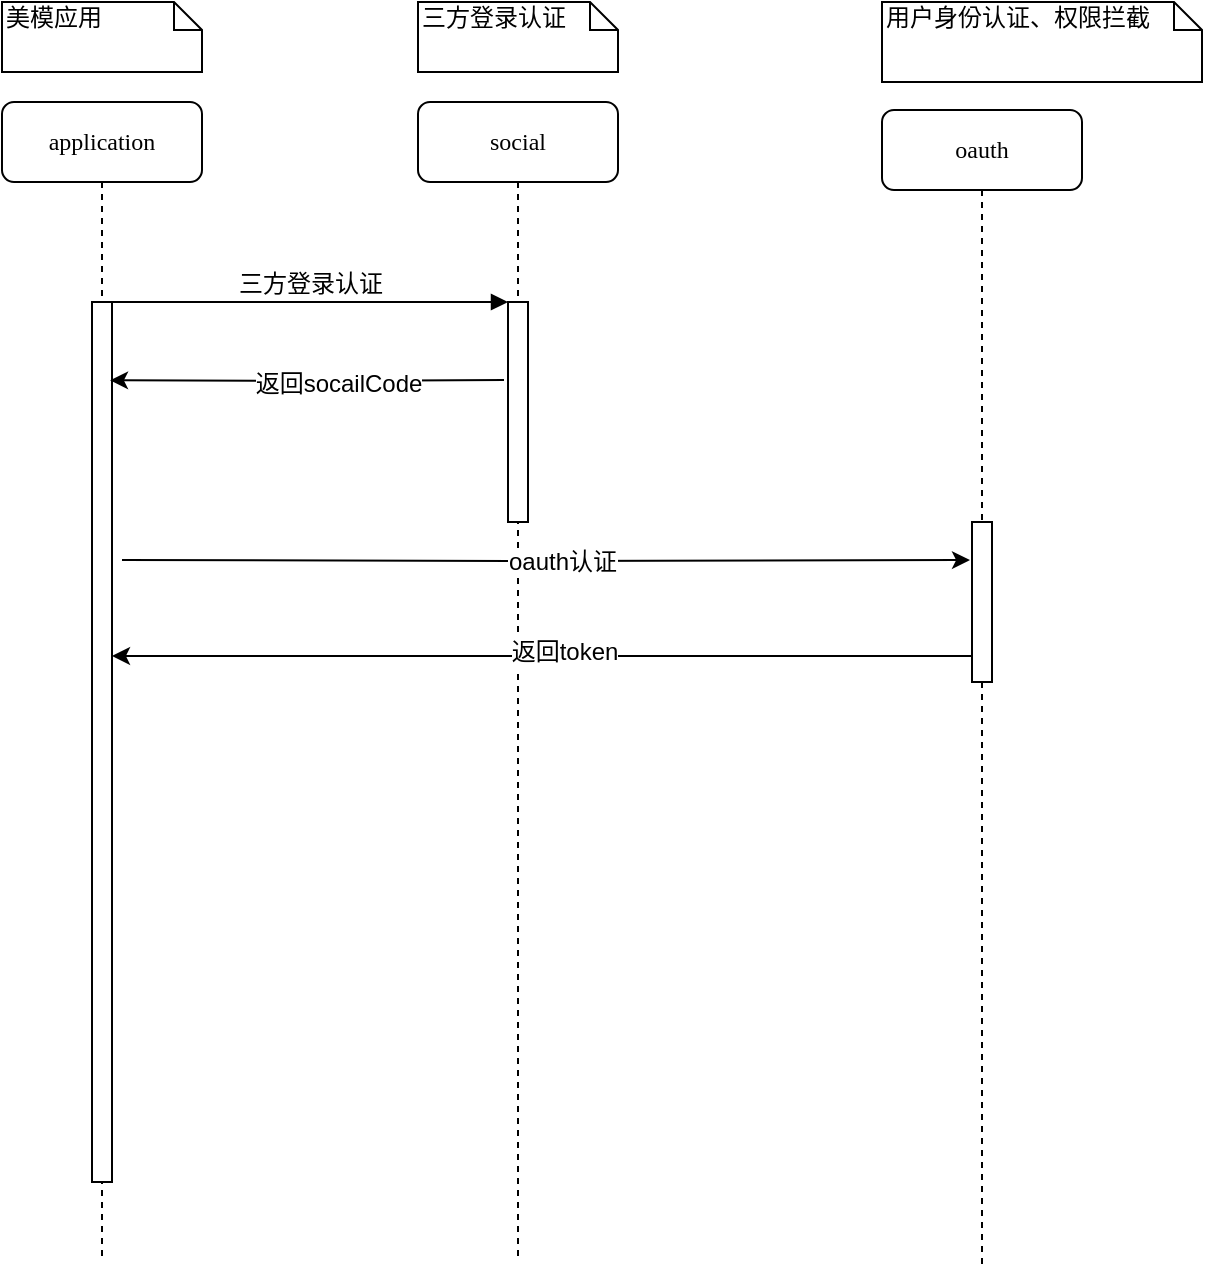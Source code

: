 <mxfile version="11.1.4" type="github"><diagram name="Page-1" id="13e1069c-82ec-6db2-03f1-153e76fe0fe0"><mxGraphModel dx="1422" dy="764" grid="1" gridSize="10" guides="1" tooltips="1" connect="1" arrows="1" fold="1" page="1" pageScale="1" pageWidth="1100" pageHeight="850" background="#ffffff" math="0" shadow="0"><root><mxCell id="0"/><mxCell id="1" parent="0"/><mxCell id="7baba1c4bc27f4b0-2" value="social" style="shape=umlLifeline;perimeter=lifelinePerimeter;whiteSpace=wrap;html=1;container=1;collapsible=0;recursiveResize=0;outlineConnect=0;rounded=1;shadow=0;comic=0;labelBackgroundColor=none;strokeColor=#000000;strokeWidth=1;fillColor=#FFFFFF;fontFamily=Verdana;fontSize=12;fontColor=#000000;align=center;" parent="1" vertex="1"><mxGeometry x="308" y="80" width="100" height="580" as="geometry"/></mxCell><mxCell id="7baba1c4bc27f4b0-10" value="" style="html=1;points=[];perimeter=orthogonalPerimeter;rounded=0;shadow=0;comic=0;labelBackgroundColor=none;strokeColor=#000000;strokeWidth=1;fillColor=#FFFFFF;fontFamily=Verdana;fontSize=12;fontColor=#000000;align=center;" parent="7baba1c4bc27f4b0-2" vertex="1"><mxGeometry x="45" y="100" width="10" height="110" as="geometry"/></mxCell><mxCell id="7baba1c4bc27f4b0-4" value="oauth" style="shape=umlLifeline;perimeter=lifelinePerimeter;whiteSpace=wrap;html=1;container=1;collapsible=0;recursiveResize=0;outlineConnect=0;rounded=1;shadow=0;comic=0;labelBackgroundColor=none;strokeColor=#000000;strokeWidth=1;fillColor=#FFFFFF;fontFamily=Verdana;fontSize=12;fontColor=#000000;align=center;" parent="1" vertex="1"><mxGeometry x="540" y="84" width="100" height="580" as="geometry"/></mxCell><mxCell id="ABK4TmTYfke8tAOsTrXN-4" value="" style="html=1;points=[];perimeter=orthogonalPerimeter;" vertex="1" parent="7baba1c4bc27f4b0-4"><mxGeometry x="45" y="206" width="10" height="80" as="geometry"/></mxCell><mxCell id="7baba1c4bc27f4b0-8" value="application" style="shape=umlLifeline;perimeter=lifelinePerimeter;whiteSpace=wrap;html=1;container=1;collapsible=0;recursiveResize=0;outlineConnect=0;rounded=1;shadow=0;comic=0;labelBackgroundColor=none;strokeColor=#000000;strokeWidth=1;fillColor=#FFFFFF;fontFamily=Verdana;fontSize=12;fontColor=#000000;align=center;" parent="1" vertex="1"><mxGeometry x="100" y="80" width="100" height="580" as="geometry"/></mxCell><mxCell id="7baba1c4bc27f4b0-9" value="" style="html=1;points=[];perimeter=orthogonalPerimeter;rounded=0;shadow=0;comic=0;labelBackgroundColor=none;strokeColor=#000000;strokeWidth=1;fillColor=#FFFFFF;fontFamily=Verdana;fontSize=12;fontColor=#000000;align=center;" parent="7baba1c4bc27f4b0-8" vertex="1"><mxGeometry x="45" y="100" width="10" height="440" as="geometry"/></mxCell><mxCell id="7baba1c4bc27f4b0-11" value="三方登录认证" style="html=1;verticalAlign=bottom;endArrow=block;entryX=0;entryY=0;labelBackgroundColor=none;fontFamily=Verdana;fontSize=12;edgeStyle=elbowEdgeStyle;elbow=vertical;" parent="1" source="7baba1c4bc27f4b0-9" target="7baba1c4bc27f4b0-10" edge="1"><mxGeometry relative="1" as="geometry"><mxPoint x="220" y="190" as="sourcePoint"/></mxGeometry></mxCell><mxCell id="7baba1c4bc27f4b0-40" value="美模应用" style="shape=note;whiteSpace=wrap;html=1;size=14;verticalAlign=top;align=left;spacingTop=-6;rounded=0;shadow=0;comic=0;labelBackgroundColor=none;strokeColor=#000000;strokeWidth=1;fillColor=#FFFFFF;fontFamily=Verdana;fontSize=12;fontColor=#000000;" parent="1" vertex="1"><mxGeometry x="100" y="30" width="100" height="35" as="geometry"/></mxCell><mxCell id="7baba1c4bc27f4b0-41" value="三方登录认证" style="shape=note;whiteSpace=wrap;html=1;size=14;verticalAlign=top;align=left;spacingTop=-6;rounded=0;shadow=0;comic=0;labelBackgroundColor=none;strokeColor=#000000;strokeWidth=1;fillColor=#FFFFFF;fontFamily=Verdana;fontSize=12;fontColor=#000000;" parent="1" vertex="1"><mxGeometry x="308" y="30" width="100" height="35" as="geometry"/></mxCell><mxCell id="7baba1c4bc27f4b0-43" value="用户身份认证、权限拦截" style="shape=note;whiteSpace=wrap;html=1;size=14;verticalAlign=top;align=left;spacingTop=-6;rounded=0;shadow=0;comic=0;labelBackgroundColor=none;strokeColor=#000000;strokeWidth=1;fillColor=#FFFFFF;fontFamily=Verdana;fontSize=12;fontColor=#000000;" parent="1" vertex="1"><mxGeometry x="540" y="30" width="160" height="40" as="geometry"/></mxCell><mxCell id="ABK4TmTYfke8tAOsTrXN-1" style="edgeStyle=orthogonalEdgeStyle;rounded=0;orthogonalLoop=1;jettySize=auto;html=1;entryX=0.9;entryY=0.089;entryDx=0;entryDy=0;entryPerimeter=0;" edge="1" parent="1" target="7baba1c4bc27f4b0-9"><mxGeometry relative="1" as="geometry"><mxPoint x="351" y="219" as="sourcePoint"/></mxGeometry></mxCell><mxCell id="ABK4TmTYfke8tAOsTrXN-2" value="返回socailCode" style="text;html=1;resizable=0;points=[];align=center;verticalAlign=middle;labelBackgroundColor=#ffffff;" vertex="1" connectable="0" parent="ABK4TmTYfke8tAOsTrXN-1"><mxGeometry x="-0.209" y="1" relative="1" as="geometry"><mxPoint x="-5" as="offset"/></mxGeometry></mxCell><mxCell id="ABK4TmTYfke8tAOsTrXN-6" style="edgeStyle=orthogonalEdgeStyle;rounded=0;orthogonalLoop=1;jettySize=auto;html=1;entryX=-0.1;entryY=0.238;entryDx=0;entryDy=0;entryPerimeter=0;" edge="1" parent="1" target="ABK4TmTYfke8tAOsTrXN-4"><mxGeometry relative="1" as="geometry"><mxPoint x="160" y="309" as="sourcePoint"/></mxGeometry></mxCell><mxCell id="ABK4TmTYfke8tAOsTrXN-7" value="oauth认证" style="text;html=1;resizable=0;points=[];align=center;verticalAlign=middle;labelBackgroundColor=#ffffff;" vertex="1" connectable="0" parent="ABK4TmTYfke8tAOsTrXN-6"><mxGeometry x="0.274" y="-1" relative="1" as="geometry"><mxPoint x="-50" as="offset"/></mxGeometry></mxCell><mxCell id="ABK4TmTYfke8tAOsTrXN-10" style="edgeStyle=orthogonalEdgeStyle;rounded=0;orthogonalLoop=1;jettySize=auto;html=1;entryX=1;entryY=0.341;entryDx=0;entryDy=0;entryPerimeter=0;" edge="1" parent="1"><mxGeometry relative="1" as="geometry"><mxPoint x="585" y="357" as="sourcePoint"/><mxPoint x="155" y="357" as="targetPoint"/></mxGeometry></mxCell><mxCell id="ABK4TmTYfke8tAOsTrXN-11" value="返回token" style="text;html=1;resizable=0;points=[];align=center;verticalAlign=middle;labelBackgroundColor=#ffffff;" vertex="1" connectable="0" parent="ABK4TmTYfke8tAOsTrXN-10"><mxGeometry x="-0.051" y="-2" relative="1" as="geometry"><mxPoint as="offset"/></mxGeometry></mxCell></root></mxGraphModel></diagram></mxfile>
